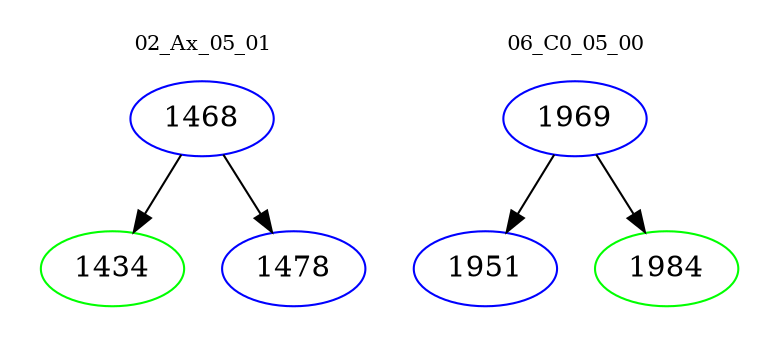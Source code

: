 digraph{
subgraph cluster_0 {
color = white
label = "02_Ax_05_01";
fontsize=10;
T0_1468 [label="1468", color="blue"]
T0_1468 -> T0_1434 [color="black"]
T0_1434 [label="1434", color="green"]
T0_1468 -> T0_1478 [color="black"]
T0_1478 [label="1478", color="blue"]
}
subgraph cluster_1 {
color = white
label = "06_C0_05_00";
fontsize=10;
T1_1969 [label="1969", color="blue"]
T1_1969 -> T1_1951 [color="black"]
T1_1951 [label="1951", color="blue"]
T1_1969 -> T1_1984 [color="black"]
T1_1984 [label="1984", color="green"]
}
}

